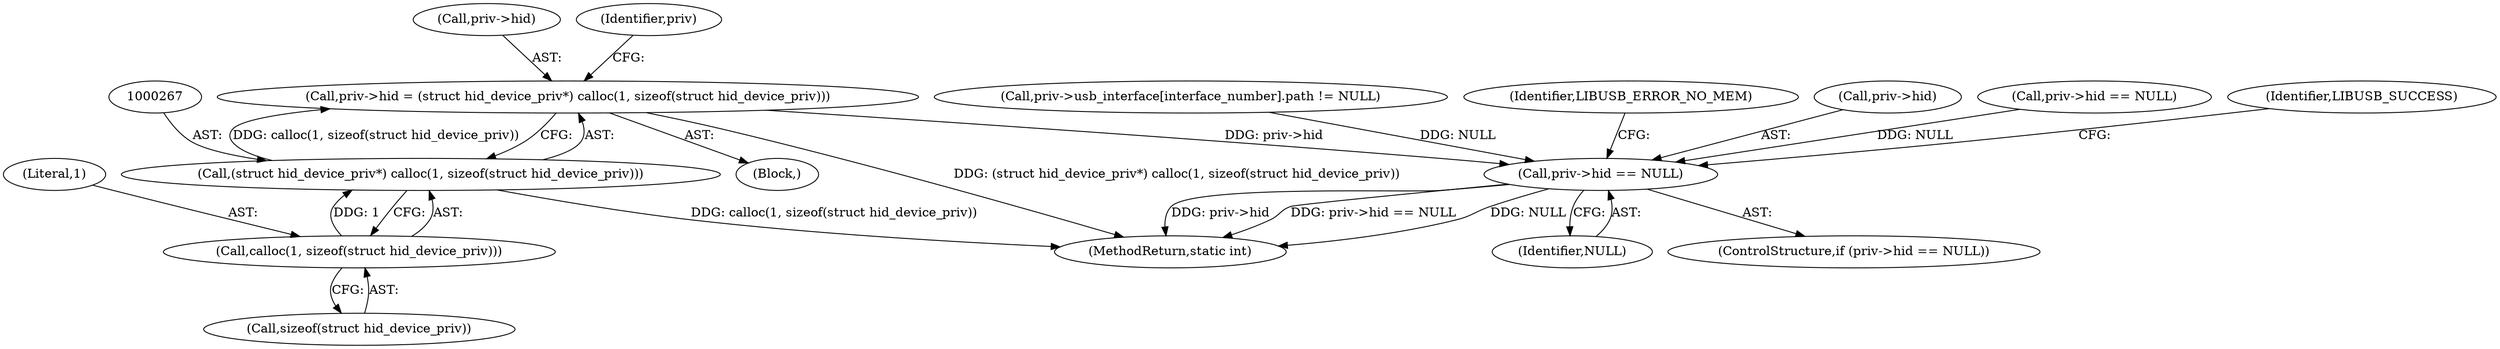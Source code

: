 digraph "0_Chrome_ac149a8d4371c0e01e0934fdd57b09e86f96b5b9_26@pointer" {
"1000262" [label="(Call,priv->hid = (struct hid_device_priv*) calloc(1, sizeof(struct hid_device_priv)))"];
"1000266" [label="(Call,(struct hid_device_priv*) calloc(1, sizeof(struct hid_device_priv)))"];
"1000268" [label="(Call,calloc(1, sizeof(struct hid_device_priv)))"];
"1000273" [label="(Call,priv->hid == NULL)"];
"1000268" [label="(Call,calloc(1, sizeof(struct hid_device_priv)))"];
"1000270" [label="(Call,sizeof(struct hid_device_priv))"];
"1000274" [label="(Call,priv->hid)"];
"1000256" [label="(Call,priv->hid == NULL)"];
"1000281" [label="(Identifier,LIBUSB_SUCCESS)"];
"1000282" [label="(MethodReturn,static int)"];
"1000277" [label="(Identifier,NULL)"];
"1000272" [label="(ControlStructure,if (priv->hid == NULL))"];
"1000196" [label="(Call,priv->usb_interface[interface_number].path != NULL)"];
"1000279" [label="(Identifier,LIBUSB_ERROR_NO_MEM)"];
"1000273" [label="(Call,priv->hid == NULL)"];
"1000269" [label="(Literal,1)"];
"1000263" [label="(Call,priv->hid)"];
"1000275" [label="(Identifier,priv)"];
"1000261" [label="(Block,)"];
"1000262" [label="(Call,priv->hid = (struct hid_device_priv*) calloc(1, sizeof(struct hid_device_priv)))"];
"1000266" [label="(Call,(struct hid_device_priv*) calloc(1, sizeof(struct hid_device_priv)))"];
"1000262" -> "1000261"  [label="AST: "];
"1000262" -> "1000266"  [label="CFG: "];
"1000263" -> "1000262"  [label="AST: "];
"1000266" -> "1000262"  [label="AST: "];
"1000275" -> "1000262"  [label="CFG: "];
"1000262" -> "1000282"  [label="DDG: (struct hid_device_priv*) calloc(1, sizeof(struct hid_device_priv))"];
"1000266" -> "1000262"  [label="DDG: calloc(1, sizeof(struct hid_device_priv))"];
"1000262" -> "1000273"  [label="DDG: priv->hid"];
"1000266" -> "1000268"  [label="CFG: "];
"1000267" -> "1000266"  [label="AST: "];
"1000268" -> "1000266"  [label="AST: "];
"1000266" -> "1000282"  [label="DDG: calloc(1, sizeof(struct hid_device_priv))"];
"1000268" -> "1000266"  [label="DDG: 1"];
"1000268" -> "1000270"  [label="CFG: "];
"1000269" -> "1000268"  [label="AST: "];
"1000270" -> "1000268"  [label="AST: "];
"1000273" -> "1000272"  [label="AST: "];
"1000273" -> "1000277"  [label="CFG: "];
"1000274" -> "1000273"  [label="AST: "];
"1000277" -> "1000273"  [label="AST: "];
"1000279" -> "1000273"  [label="CFG: "];
"1000281" -> "1000273"  [label="CFG: "];
"1000273" -> "1000282"  [label="DDG: priv->hid"];
"1000273" -> "1000282"  [label="DDG: priv->hid == NULL"];
"1000273" -> "1000282"  [label="DDG: NULL"];
"1000256" -> "1000273"  [label="DDG: NULL"];
"1000196" -> "1000273"  [label="DDG: NULL"];
}
